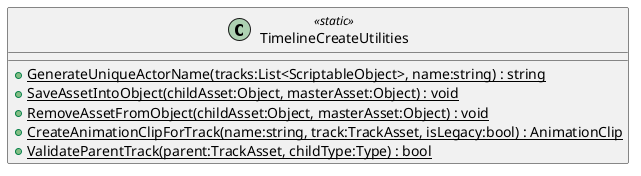 @startuml
class TimelineCreateUtilities <<static>> {
    + {static} GenerateUniqueActorName(tracks:List<ScriptableObject>, name:string) : string
    + {static} SaveAssetIntoObject(childAsset:Object, masterAsset:Object) : void
    + {static} RemoveAssetFromObject(childAsset:Object, masterAsset:Object) : void
    + {static} CreateAnimationClipForTrack(name:string, track:TrackAsset, isLegacy:bool) : AnimationClip
    + {static} ValidateParentTrack(parent:TrackAsset, childType:Type) : bool
}
@enduml
